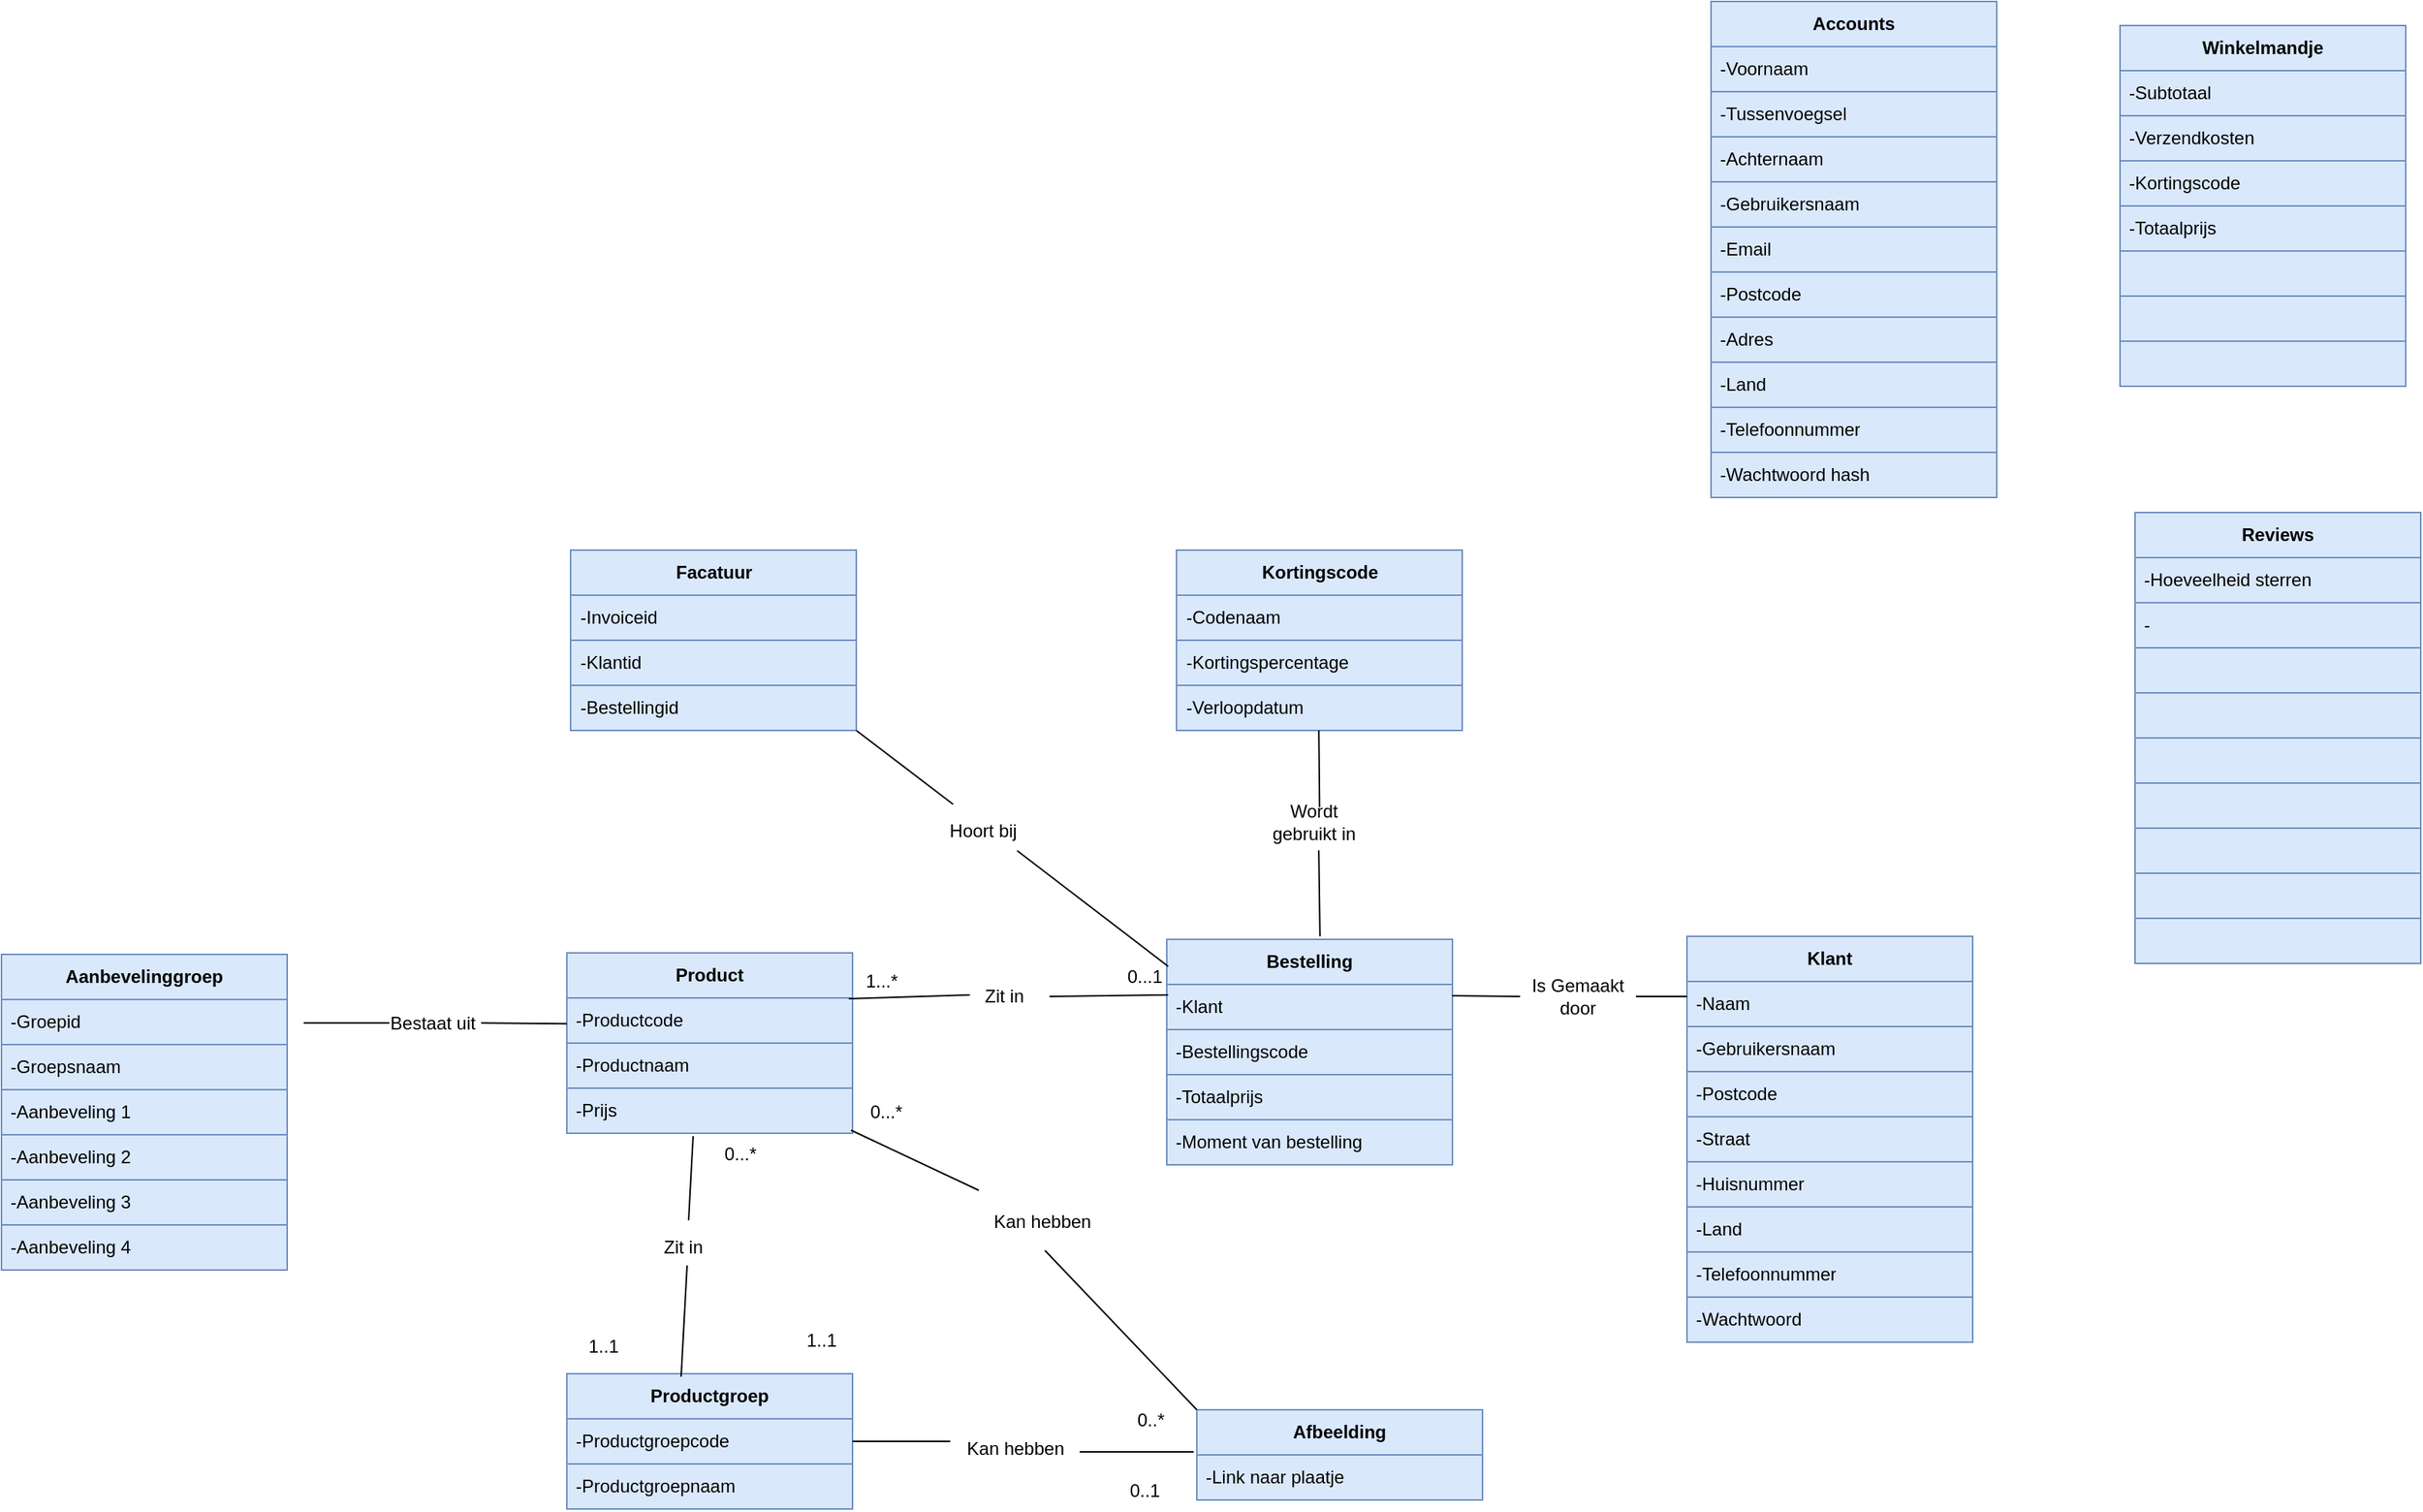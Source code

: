 <mxfile version="23.0.2" type="device">
  <diagram name="Page-1" id="hcwU8oPMDGAtIEjc8EsR">
    <mxGraphModel dx="840" dy="424" grid="0" gridSize="10" guides="1" tooltips="1" connect="1" arrows="1" fold="1" page="1" pageScale="1" pageWidth="2339" pageHeight="3300" math="0" shadow="0">
      <root>
        <mxCell id="0" />
        <mxCell id="1" parent="0" />
        <mxCell id="XtzSiCUmQisljc_bNZya-8" value="&lt;b&gt;Product&lt;/b&gt;" style="swimlane;fontStyle=0;childLayout=stackLayout;horizontal=1;startSize=30;horizontalStack=0;resizeParent=1;resizeParentMax=0;resizeLast=0;collapsible=1;marginBottom=0;whiteSpace=wrap;html=1;fillColor=#dae8fc;strokeColor=#6c8ebf;" parent="1" vertex="1">
          <mxGeometry x="964" y="644" width="190" height="120" as="geometry" />
        </mxCell>
        <mxCell id="XtzSiCUmQisljc_bNZya-9" value="-Productcode" style="text;strokeColor=#6c8ebf;fillColor=#dae8fc;align=left;verticalAlign=middle;spacingLeft=4;spacingRight=4;overflow=hidden;points=[[0,0.5],[1,0.5]];portConstraint=eastwest;rotatable=0;whiteSpace=wrap;html=1;" parent="XtzSiCUmQisljc_bNZya-8" vertex="1">
          <mxGeometry y="30" width="190" height="30" as="geometry" />
        </mxCell>
        <mxCell id="XtzSiCUmQisljc_bNZya-10" value="-Productnaam" style="text;strokeColor=#6c8ebf;fillColor=#dae8fc;align=left;verticalAlign=middle;spacingLeft=4;spacingRight=4;overflow=hidden;points=[[0,0.5],[1,0.5]];portConstraint=eastwest;rotatable=0;whiteSpace=wrap;html=1;" parent="XtzSiCUmQisljc_bNZya-8" vertex="1">
          <mxGeometry y="60" width="190" height="30" as="geometry" />
        </mxCell>
        <mxCell id="XtzSiCUmQisljc_bNZya-11" value="-Prijs" style="text;strokeColor=#6c8ebf;fillColor=#dae8fc;align=left;verticalAlign=middle;spacingLeft=4;spacingRight=4;overflow=hidden;points=[[0,0.5],[1,0.5]];portConstraint=eastwest;rotatable=0;whiteSpace=wrap;html=1;" parent="XtzSiCUmQisljc_bNZya-8" vertex="1">
          <mxGeometry y="90" width="190" height="30" as="geometry" />
        </mxCell>
        <mxCell id="XtzSiCUmQisljc_bNZya-12" value="&lt;b&gt;Productgroep&lt;/b&gt;" style="swimlane;fontStyle=0;childLayout=stackLayout;horizontal=1;startSize=30;horizontalStack=0;resizeParent=1;resizeParentMax=0;resizeLast=0;collapsible=1;marginBottom=0;whiteSpace=wrap;html=1;fillColor=#dae8fc;strokeColor=#6c8ebf;" parent="1" vertex="1">
          <mxGeometry x="964" y="924" width="190" height="90" as="geometry" />
        </mxCell>
        <mxCell id="XtzSiCUmQisljc_bNZya-13" value="-Productgroepcode" style="text;strokeColor=#6c8ebf;fillColor=#dae8fc;align=left;verticalAlign=middle;spacingLeft=4;spacingRight=4;overflow=hidden;points=[[0,0.5],[1,0.5]];portConstraint=eastwest;rotatable=0;whiteSpace=wrap;html=1;" parent="XtzSiCUmQisljc_bNZya-12" vertex="1">
          <mxGeometry y="30" width="190" height="30" as="geometry" />
        </mxCell>
        <mxCell id="XtzSiCUmQisljc_bNZya-14" value="-Productgroepnaam" style="text;strokeColor=#6c8ebf;fillColor=#dae8fc;align=left;verticalAlign=middle;spacingLeft=4;spacingRight=4;overflow=hidden;points=[[0,0.5],[1,0.5]];portConstraint=eastwest;rotatable=0;whiteSpace=wrap;html=1;" parent="XtzSiCUmQisljc_bNZya-12" vertex="1">
          <mxGeometry y="60" width="190" height="30" as="geometry" />
        </mxCell>
        <mxCell id="XtzSiCUmQisljc_bNZya-16" value="&lt;b&gt;Afbeelding&lt;br&gt;&lt;/b&gt;" style="swimlane;fontStyle=0;childLayout=stackLayout;horizontal=1;startSize=30;horizontalStack=0;resizeParent=1;resizeParentMax=0;resizeLast=0;collapsible=1;marginBottom=0;whiteSpace=wrap;html=1;fillColor=#dae8fc;strokeColor=#6c8ebf;" parent="1" vertex="1">
          <mxGeometry x="1383" y="948" width="190" height="60" as="geometry" />
        </mxCell>
        <mxCell id="XtzSiCUmQisljc_bNZya-17" value="-Link naar plaatje" style="text;strokeColor=#6c8ebf;fillColor=#dae8fc;align=left;verticalAlign=middle;spacingLeft=4;spacingRight=4;overflow=hidden;points=[[0,0.5],[1,0.5]];portConstraint=eastwest;rotatable=0;whiteSpace=wrap;html=1;" parent="XtzSiCUmQisljc_bNZya-16" vertex="1">
          <mxGeometry y="30" width="190" height="30" as="geometry" />
        </mxCell>
        <mxCell id="XtzSiCUmQisljc_bNZya-28" value="&lt;div&gt;Kan hebben&lt;/div&gt;" style="text;strokeColor=none;fillColor=none;align=left;verticalAlign=middle;spacingLeft=4;spacingRight=4;overflow=hidden;points=[[0,0.5],[1,0.5]];portConstraint=eastwest;rotatable=0;whiteSpace=wrap;html=1;" parent="1" vertex="1">
          <mxGeometry x="1242" y="808" width="80" height="30" as="geometry" />
        </mxCell>
        <mxCell id="XtzSiCUmQisljc_bNZya-31" value="" style="endArrow=none;html=1;rounded=0;entryX=-0.05;entryY=-0.2;entryDx=0;entryDy=0;entryPerimeter=0;exitX=0.995;exitY=0.933;exitDx=0;exitDy=0;exitPerimeter=0;" parent="1" source="XtzSiCUmQisljc_bNZya-11" target="XtzSiCUmQisljc_bNZya-28" edge="1">
          <mxGeometry width="50" height="50" relative="1" as="geometry">
            <mxPoint x="1231" y="870" as="sourcePoint" />
            <mxPoint x="1281" y="820" as="targetPoint" />
          </mxGeometry>
        </mxCell>
        <mxCell id="XtzSiCUmQisljc_bNZya-32" value="" style="endArrow=none;html=1;rounded=0;entryX=0;entryY=0;entryDx=0;entryDy=0;exitX=0.5;exitY=1.133;exitDx=0;exitDy=0;exitPerimeter=0;" parent="1" source="XtzSiCUmQisljc_bNZya-28" target="XtzSiCUmQisljc_bNZya-16" edge="1">
          <mxGeometry width="50" height="50" relative="1" as="geometry">
            <mxPoint x="1231" y="870" as="sourcePoint" />
            <mxPoint x="1281" y="820" as="targetPoint" />
          </mxGeometry>
        </mxCell>
        <mxCell id="XtzSiCUmQisljc_bNZya-33" value="&lt;div&gt;Zit in&lt;/div&gt;" style="text;html=1;align=center;verticalAlign=middle;resizable=0;points=[];autosize=1;strokeColor=none;fillColor=none;" parent="1" vertex="1">
          <mxGeometry x="1019.5" y="827" width="42" height="26" as="geometry" />
        </mxCell>
        <mxCell id="XtzSiCUmQisljc_bNZya-34" value="" style="endArrow=none;html=1;rounded=0;entryX=0.442;entryY=1.067;entryDx=0;entryDy=0;entryPerimeter=0;exitX=0.607;exitY=-0.192;exitDx=0;exitDy=0;exitPerimeter=0;" parent="1" source="XtzSiCUmQisljc_bNZya-33" target="XtzSiCUmQisljc_bNZya-11" edge="1">
          <mxGeometry width="50" height="50" relative="1" as="geometry">
            <mxPoint x="1231" y="870" as="sourcePoint" />
            <mxPoint x="1281" y="820" as="targetPoint" />
          </mxGeometry>
        </mxCell>
        <mxCell id="XtzSiCUmQisljc_bNZya-35" value="" style="endArrow=none;html=1;rounded=0;entryX=0.4;entryY=0.022;entryDx=0;entryDy=0;entryPerimeter=0;exitX=0.583;exitY=0.962;exitDx=0;exitDy=0;exitPerimeter=0;" parent="1" source="XtzSiCUmQisljc_bNZya-33" target="XtzSiCUmQisljc_bNZya-12" edge="1">
          <mxGeometry width="50" height="50" relative="1" as="geometry">
            <mxPoint x="1231" y="870" as="sourcePoint" />
            <mxPoint x="1281" y="820" as="targetPoint" />
          </mxGeometry>
        </mxCell>
        <mxCell id="XtzSiCUmQisljc_bNZya-36" value="&lt;div&gt;Kan hebben&lt;/div&gt;" style="text;html=1;align=center;verticalAlign=middle;resizable=0;points=[];autosize=1;strokeColor=none;fillColor=none;" parent="1" vertex="1">
          <mxGeometry x="1222" y="961" width="80" height="26" as="geometry" />
        </mxCell>
        <mxCell id="XtzSiCUmQisljc_bNZya-37" value="" style="endArrow=none;html=1;rounded=0;entryX=1;entryY=0.5;entryDx=0;entryDy=0;exitX=-0.037;exitY=0.308;exitDx=0;exitDy=0;exitPerimeter=0;" parent="1" source="XtzSiCUmQisljc_bNZya-36" target="XtzSiCUmQisljc_bNZya-13" edge="1">
          <mxGeometry width="50" height="50" relative="1" as="geometry">
            <mxPoint x="1231" y="870" as="sourcePoint" />
            <mxPoint x="1281" y="820" as="targetPoint" />
          </mxGeometry>
        </mxCell>
        <mxCell id="XtzSiCUmQisljc_bNZya-38" value="" style="endArrow=none;html=1;rounded=0;entryX=1.038;entryY=0.577;entryDx=0;entryDy=0;entryPerimeter=0;exitX=-0.011;exitY=-0.067;exitDx=0;exitDy=0;exitPerimeter=0;" parent="1" source="XtzSiCUmQisljc_bNZya-17" target="XtzSiCUmQisljc_bNZya-36" edge="1">
          <mxGeometry width="50" height="50" relative="1" as="geometry">
            <mxPoint x="1231" y="870" as="sourcePoint" />
            <mxPoint x="1281" y="820" as="targetPoint" />
          </mxGeometry>
        </mxCell>
        <mxCell id="XtzSiCUmQisljc_bNZya-39" value="0...*" style="text;html=1;align=center;verticalAlign=middle;resizable=0;points=[];autosize=1;strokeColor=none;fillColor=none;" parent="1" vertex="1">
          <mxGeometry x="1156.5" y="737" width="39" height="26" as="geometry" />
        </mxCell>
        <mxCell id="XtzSiCUmQisljc_bNZya-40" value="&lt;div&gt;0...*&lt;/div&gt;" style="text;html=1;align=center;verticalAlign=middle;resizable=0;points=[];autosize=1;" parent="1" vertex="1">
          <mxGeometry x="1059.5" y="765" width="39" height="26" as="geometry" />
        </mxCell>
        <mxCell id="XtzSiCUmQisljc_bNZya-41" value="1..1" style="text;html=1;align=center;verticalAlign=middle;resizable=0;points=[];autosize=1;strokeColor=none;fillColor=none;" parent="1" vertex="1">
          <mxGeometry x="969.5" y="893" width="37" height="26" as="geometry" />
        </mxCell>
        <mxCell id="XtzSiCUmQisljc_bNZya-42" value="1..1" style="text;html=1;align=center;verticalAlign=middle;resizable=0;points=[];autosize=1;strokeColor=none;fillColor=none;" parent="1" vertex="1">
          <mxGeometry x="1114.5" y="889" width="37" height="26" as="geometry" />
        </mxCell>
        <mxCell id="XtzSiCUmQisljc_bNZya-43" value="0..*" style="text;html=1;align=center;verticalAlign=middle;resizable=0;points=[];autosize=1;strokeColor=none;fillColor=none;" parent="1" vertex="1">
          <mxGeometry x="1333.5" y="942" width="36" height="26" as="geometry" />
        </mxCell>
        <mxCell id="XtzSiCUmQisljc_bNZya-44" value="0..1" style="text;html=1;align=center;verticalAlign=middle;resizable=0;points=[];autosize=1;strokeColor=none;fillColor=none;" parent="1" vertex="1">
          <mxGeometry x="1329.5" y="989" width="37" height="26" as="geometry" />
        </mxCell>
        <mxCell id="aN7j8xaSBTlLXaEPuvaS-1" value="&lt;b&gt;Bestelling&lt;/b&gt;" style="swimlane;fontStyle=0;childLayout=stackLayout;horizontal=1;startSize=30;horizontalStack=0;resizeParent=1;resizeParentMax=0;resizeLast=0;collapsible=1;marginBottom=0;whiteSpace=wrap;html=1;fillColor=#dae8fc;strokeColor=#6c8ebf;" parent="1" vertex="1">
          <mxGeometry x="1363" y="635" width="190" height="120" as="geometry" />
        </mxCell>
        <mxCell id="aN7j8xaSBTlLXaEPuvaS-2" value="-Klant" style="text;strokeColor=#6c8ebf;fillColor=#dae8fc;align=left;verticalAlign=middle;spacingLeft=4;spacingRight=4;overflow=hidden;points=[[0,0.5],[1,0.5]];portConstraint=eastwest;rotatable=0;whiteSpace=wrap;html=1;" parent="aN7j8xaSBTlLXaEPuvaS-1" vertex="1">
          <mxGeometry y="30" width="190" height="30" as="geometry" />
        </mxCell>
        <mxCell id="aN7j8xaSBTlLXaEPuvaS-3" value="-Bestellingscode" style="text;strokeColor=#6c8ebf;fillColor=#dae8fc;align=left;verticalAlign=middle;spacingLeft=4;spacingRight=4;overflow=hidden;points=[[0,0.5],[1,0.5]];portConstraint=eastwest;rotatable=0;whiteSpace=wrap;html=1;" parent="aN7j8xaSBTlLXaEPuvaS-1" vertex="1">
          <mxGeometry y="60" width="190" height="30" as="geometry" />
        </mxCell>
        <mxCell id="aN7j8xaSBTlLXaEPuvaS-4" value="-Totaalprijs" style="text;strokeColor=#6c8ebf;fillColor=#dae8fc;align=left;verticalAlign=middle;spacingLeft=4;spacingRight=4;overflow=hidden;points=[[0,0.5],[1,0.5]];portConstraint=eastwest;rotatable=0;whiteSpace=wrap;html=1;" parent="aN7j8xaSBTlLXaEPuvaS-1" vertex="1">
          <mxGeometry y="90" width="190" height="30" as="geometry" />
        </mxCell>
        <mxCell id="aN7j8xaSBTlLXaEPuvaS-5" value="-Moment van bestelling" style="text;strokeColor=#6c8ebf;fillColor=#dae8fc;align=left;verticalAlign=middle;spacingLeft=4;spacingRight=4;overflow=hidden;points=[[0,0.5],[1,0.5]];portConstraint=eastwest;rotatable=0;whiteSpace=wrap;html=1;" parent="1" vertex="1">
          <mxGeometry x="1363" y="755" width="190" height="30" as="geometry" />
        </mxCell>
        <mxCell id="aN7j8xaSBTlLXaEPuvaS-7" value="" style="endArrow=none;html=1;rounded=0;exitX=0.987;exitY=0.017;exitDx=0;exitDy=0;exitPerimeter=0;" parent="1" source="XtzSiCUmQisljc_bNZya-9" edge="1">
          <mxGeometry width="50" height="50" relative="1" as="geometry">
            <mxPoint x="1182" y="709" as="sourcePoint" />
            <mxPoint x="1232" y="672" as="targetPoint" />
          </mxGeometry>
        </mxCell>
        <mxCell id="aN7j8xaSBTlLXaEPuvaS-8" value="Zit in" style="text;html=1;strokeColor=none;fillColor=none;align=center;verticalAlign=middle;whiteSpace=wrap;rounded=0;" parent="1" vertex="1">
          <mxGeometry x="1225" y="658" width="60" height="30" as="geometry" />
        </mxCell>
        <mxCell id="aN7j8xaSBTlLXaEPuvaS-10" value="" style="endArrow=none;html=1;rounded=0;exitX=1;exitY=0.5;exitDx=0;exitDy=0;entryX=0.005;entryY=0.233;entryDx=0;entryDy=0;entryPerimeter=0;" parent="1" source="aN7j8xaSBTlLXaEPuvaS-8" target="aN7j8xaSBTlLXaEPuvaS-2" edge="1">
          <mxGeometry width="50" height="50" relative="1" as="geometry">
            <mxPoint x="1282" y="660" as="sourcePoint" />
            <mxPoint x="1332" y="610" as="targetPoint" />
          </mxGeometry>
        </mxCell>
        <mxCell id="aN7j8xaSBTlLXaEPuvaS-12" value="1...*" style="text;html=1;align=center;verticalAlign=middle;resizable=0;points=[];autosize=1;strokeColor=none;fillColor=none;" parent="1" vertex="1">
          <mxGeometry x="1153.5" y="650" width="39" height="26" as="geometry" />
        </mxCell>
        <mxCell id="aN7j8xaSBTlLXaEPuvaS-13" value="0...1" style="text;html=1;align=center;verticalAlign=middle;resizable=0;points=[];autosize=1;strokeColor=none;fillColor=none;" parent="1" vertex="1">
          <mxGeometry x="1327.5" y="647" width="40" height="26" as="geometry" />
        </mxCell>
        <mxCell id="fVzrqugEwrlbRKcadym2-2" value="&lt;b&gt;Klant&lt;/b&gt;" style="swimlane;fontStyle=0;childLayout=stackLayout;horizontal=1;startSize=30;horizontalStack=0;resizeParent=1;resizeParentMax=0;resizeLast=0;collapsible=1;marginBottom=0;whiteSpace=wrap;html=1;fillColor=#dae8fc;strokeColor=#6c8ebf;" vertex="1" parent="1">
          <mxGeometry x="1709" y="633" width="190" height="120" as="geometry" />
        </mxCell>
        <mxCell id="fVzrqugEwrlbRKcadym2-3" value="-Naam" style="text;strokeColor=#6c8ebf;fillColor=#dae8fc;align=left;verticalAlign=middle;spacingLeft=4;spacingRight=4;overflow=hidden;points=[[0,0.5],[1,0.5]];portConstraint=eastwest;rotatable=0;whiteSpace=wrap;html=1;" vertex="1" parent="fVzrqugEwrlbRKcadym2-2">
          <mxGeometry y="30" width="190" height="30" as="geometry" />
        </mxCell>
        <mxCell id="fVzrqugEwrlbRKcadym2-4" value="-Gebruikersnaam" style="text;strokeColor=#6c8ebf;fillColor=#dae8fc;align=left;verticalAlign=middle;spacingLeft=4;spacingRight=4;overflow=hidden;points=[[0,0.5],[1,0.5]];portConstraint=eastwest;rotatable=0;whiteSpace=wrap;html=1;" vertex="1" parent="fVzrqugEwrlbRKcadym2-2">
          <mxGeometry y="60" width="190" height="30" as="geometry" />
        </mxCell>
        <mxCell id="fVzrqugEwrlbRKcadym2-5" value="-Postcode" style="text;strokeColor=#6c8ebf;fillColor=#dae8fc;align=left;verticalAlign=middle;spacingLeft=4;spacingRight=4;overflow=hidden;points=[[0,0.5],[1,0.5]];portConstraint=eastwest;rotatable=0;whiteSpace=wrap;html=1;" vertex="1" parent="fVzrqugEwrlbRKcadym2-2">
          <mxGeometry y="90" width="190" height="30" as="geometry" />
        </mxCell>
        <mxCell id="fVzrqugEwrlbRKcadym2-6" value="-Straat" style="text;strokeColor=#6c8ebf;fillColor=#dae8fc;align=left;verticalAlign=middle;spacingLeft=4;spacingRight=4;overflow=hidden;points=[[0,0.5],[1,0.5]];portConstraint=eastwest;rotatable=0;whiteSpace=wrap;html=1;" vertex="1" parent="1">
          <mxGeometry x="1709" y="753" width="190" height="30" as="geometry" />
        </mxCell>
        <mxCell id="fVzrqugEwrlbRKcadym2-7" value="-Huisnummer" style="text;strokeColor=#6c8ebf;fillColor=#dae8fc;align=left;verticalAlign=middle;spacingLeft=4;spacingRight=4;overflow=hidden;points=[[0,0.5],[1,0.5]];portConstraint=eastwest;rotatable=0;whiteSpace=wrap;html=1;" vertex="1" parent="1">
          <mxGeometry x="1709" y="783" width="190" height="30" as="geometry" />
        </mxCell>
        <mxCell id="fVzrqugEwrlbRKcadym2-8" value="-Land" style="text;strokeColor=#6c8ebf;fillColor=#dae8fc;align=left;verticalAlign=middle;spacingLeft=4;spacingRight=4;overflow=hidden;points=[[0,0.5],[1,0.5]];portConstraint=eastwest;rotatable=0;whiteSpace=wrap;html=1;" vertex="1" parent="1">
          <mxGeometry x="1709" y="813" width="190" height="30" as="geometry" />
        </mxCell>
        <mxCell id="fVzrqugEwrlbRKcadym2-9" value="-Telefoonnummer" style="text;strokeColor=#6c8ebf;fillColor=#dae8fc;align=left;verticalAlign=middle;spacingLeft=4;spacingRight=4;overflow=hidden;points=[[0,0.5],[1,0.5]];portConstraint=eastwest;rotatable=0;whiteSpace=wrap;html=1;" vertex="1" parent="1">
          <mxGeometry x="1709" y="843" width="190" height="30" as="geometry" />
        </mxCell>
        <mxCell id="fVzrqugEwrlbRKcadym2-10" value="-Wachtwoord" style="text;strokeColor=#6c8ebf;fillColor=#dae8fc;align=left;verticalAlign=middle;spacingLeft=4;spacingRight=4;overflow=hidden;points=[[0,0.5],[1,0.5]];portConstraint=eastwest;rotatable=0;whiteSpace=wrap;html=1;" vertex="1" parent="1">
          <mxGeometry x="1709" y="873" width="190" height="30" as="geometry" />
        </mxCell>
        <mxCell id="fVzrqugEwrlbRKcadym2-11" value="Is Gemaakt door" style="text;html=1;strokeColor=none;fillColor=none;align=center;verticalAlign=middle;whiteSpace=wrap;rounded=0;" vertex="1" parent="1">
          <mxGeometry x="1598" y="658" width="77" height="30" as="geometry" />
        </mxCell>
        <mxCell id="fVzrqugEwrlbRKcadym2-12" value="" style="endArrow=none;html=1;rounded=0;entryX=1;entryY=0.5;entryDx=0;entryDy=0;exitX=0;exitY=0.333;exitDx=0;exitDy=0;exitPerimeter=0;" edge="1" parent="1" source="fVzrqugEwrlbRKcadym2-3" target="fVzrqugEwrlbRKcadym2-11">
          <mxGeometry width="50" height="50" relative="1" as="geometry">
            <mxPoint x="1704" y="673" as="sourcePoint" />
            <mxPoint x="1657" y="745" as="targetPoint" />
          </mxGeometry>
        </mxCell>
        <mxCell id="fVzrqugEwrlbRKcadym2-13" value="" style="endArrow=none;html=1;rounded=0;entryX=0;entryY=0.5;entryDx=0;entryDy=0;exitX=0.999;exitY=0.248;exitDx=0;exitDy=0;exitPerimeter=0;" edge="1" parent="1" source="aN7j8xaSBTlLXaEPuvaS-2" target="fVzrqugEwrlbRKcadym2-11">
          <mxGeometry width="50" height="50" relative="1" as="geometry">
            <mxPoint x="1607" y="795" as="sourcePoint" />
            <mxPoint x="1657" y="745" as="targetPoint" />
          </mxGeometry>
        </mxCell>
        <mxCell id="fVzrqugEwrlbRKcadym2-14" value="&lt;b&gt;Kortingscode&lt;/b&gt;" style="swimlane;fontStyle=0;childLayout=stackLayout;horizontal=1;startSize=30;horizontalStack=0;resizeParent=1;resizeParentMax=0;resizeLast=0;collapsible=1;marginBottom=0;whiteSpace=wrap;html=1;fillColor=#dae8fc;strokeColor=#6c8ebf;" vertex="1" parent="1">
          <mxGeometry x="1369.5" y="376" width="190" height="120" as="geometry" />
        </mxCell>
        <mxCell id="fVzrqugEwrlbRKcadym2-15" value="-Codenaam" style="text;strokeColor=#6c8ebf;fillColor=#dae8fc;align=left;verticalAlign=middle;spacingLeft=4;spacingRight=4;overflow=hidden;points=[[0,0.5],[1,0.5]];portConstraint=eastwest;rotatable=0;whiteSpace=wrap;html=1;" vertex="1" parent="fVzrqugEwrlbRKcadym2-14">
          <mxGeometry y="30" width="190" height="30" as="geometry" />
        </mxCell>
        <mxCell id="fVzrqugEwrlbRKcadym2-16" value="-Kortingspercentage" style="text;strokeColor=#6c8ebf;fillColor=#dae8fc;align=left;verticalAlign=middle;spacingLeft=4;spacingRight=4;overflow=hidden;points=[[0,0.5],[1,0.5]];portConstraint=eastwest;rotatable=0;whiteSpace=wrap;html=1;" vertex="1" parent="fVzrqugEwrlbRKcadym2-14">
          <mxGeometry y="60" width="190" height="30" as="geometry" />
        </mxCell>
        <mxCell id="fVzrqugEwrlbRKcadym2-17" value="-Verloopdatum" style="text;strokeColor=#6c8ebf;fillColor=#dae8fc;align=left;verticalAlign=middle;spacingLeft=4;spacingRight=4;overflow=hidden;points=[[0,0.5],[1,0.5]];portConstraint=eastwest;rotatable=0;whiteSpace=wrap;html=1;" vertex="1" parent="fVzrqugEwrlbRKcadym2-14">
          <mxGeometry y="90" width="190" height="30" as="geometry" />
        </mxCell>
        <mxCell id="fVzrqugEwrlbRKcadym2-19" value="Wordt gebruikt in" style="text;html=1;strokeColor=none;fillColor=none;align=center;verticalAlign=middle;whiteSpace=wrap;rounded=0;" vertex="1" parent="1">
          <mxGeometry x="1431" y="542" width="60" height="30" as="geometry" />
        </mxCell>
        <mxCell id="fVzrqugEwrlbRKcadym2-20" value="" style="endArrow=none;html=1;rounded=0;entryX=0.5;entryY=1;entryDx=0;entryDy=0;" edge="1" parent="1">
          <mxGeometry width="50" height="50" relative="1" as="geometry">
            <mxPoint x="1464.64" y="547" as="sourcePoint" />
            <mxPoint x="1464.14" y="496" as="targetPoint" />
          </mxGeometry>
        </mxCell>
        <mxCell id="fVzrqugEwrlbRKcadym2-23" value="" style="endArrow=none;html=1;rounded=0;exitX=0.556;exitY=-0.015;exitDx=0;exitDy=0;entryX=0.614;entryY=1.133;entryDx=0;entryDy=0;entryPerimeter=0;exitPerimeter=0;" edge="1" parent="1">
          <mxGeometry width="50" height="50" relative="1" as="geometry">
            <mxPoint x="1464.9" y="633" as="sourcePoint" />
            <mxPoint x="1464.1" y="575.79" as="targetPoint" />
          </mxGeometry>
        </mxCell>
        <mxCell id="fVzrqugEwrlbRKcadym2-24" value="&lt;b&gt;Aanbevelinggroep&lt;/b&gt;" style="swimlane;fontStyle=0;childLayout=stackLayout;horizontal=1;startSize=30;horizontalStack=0;resizeParent=1;resizeParentMax=0;resizeLast=0;collapsible=1;marginBottom=0;whiteSpace=wrap;html=1;fillColor=#dae8fc;strokeColor=#6c8ebf;" vertex="1" parent="1">
          <mxGeometry x="588" y="645" width="190" height="120" as="geometry" />
        </mxCell>
        <mxCell id="fVzrqugEwrlbRKcadym2-25" value="-Groepid" style="text;strokeColor=#6c8ebf;fillColor=#dae8fc;align=left;verticalAlign=middle;spacingLeft=4;spacingRight=4;overflow=hidden;points=[[0,0.5],[1,0.5]];portConstraint=eastwest;rotatable=0;whiteSpace=wrap;html=1;" vertex="1" parent="fVzrqugEwrlbRKcadym2-24">
          <mxGeometry y="30" width="190" height="30" as="geometry" />
        </mxCell>
        <mxCell id="fVzrqugEwrlbRKcadym2-26" value="-Groepsnaam&lt;span style=&quot;white-space: pre;&quot;&gt;&#x9;&lt;/span&gt;" style="text;strokeColor=#6c8ebf;fillColor=#dae8fc;align=left;verticalAlign=middle;spacingLeft=4;spacingRight=4;overflow=hidden;points=[[0,0.5],[1,0.5]];portConstraint=eastwest;rotatable=0;whiteSpace=wrap;html=1;" vertex="1" parent="fVzrqugEwrlbRKcadym2-24">
          <mxGeometry y="60" width="190" height="30" as="geometry" />
        </mxCell>
        <mxCell id="fVzrqugEwrlbRKcadym2-27" value="-Aanbeveling 1" style="text;strokeColor=#6c8ebf;fillColor=#dae8fc;align=left;verticalAlign=middle;spacingLeft=4;spacingRight=4;overflow=hidden;points=[[0,0.5],[1,0.5]];portConstraint=eastwest;rotatable=0;whiteSpace=wrap;html=1;" vertex="1" parent="fVzrqugEwrlbRKcadym2-24">
          <mxGeometry y="90" width="190" height="30" as="geometry" />
        </mxCell>
        <mxCell id="fVzrqugEwrlbRKcadym2-28" value="-Aanbeveling 2" style="text;strokeColor=#6c8ebf;fillColor=#dae8fc;align=left;verticalAlign=middle;spacingLeft=4;spacingRight=4;overflow=hidden;points=[[0,0.5],[1,0.5]];portConstraint=eastwest;rotatable=0;whiteSpace=wrap;html=1;" vertex="1" parent="1">
          <mxGeometry x="588" y="765" width="190" height="30" as="geometry" />
        </mxCell>
        <mxCell id="fVzrqugEwrlbRKcadym2-29" value="-Aanbeveling 3" style="text;strokeColor=#6c8ebf;fillColor=#dae8fc;align=left;verticalAlign=middle;spacingLeft=4;spacingRight=4;overflow=hidden;points=[[0,0.5],[1,0.5]];portConstraint=eastwest;rotatable=0;whiteSpace=wrap;html=1;" vertex="1" parent="1">
          <mxGeometry x="588" y="795" width="190" height="30" as="geometry" />
        </mxCell>
        <mxCell id="fVzrqugEwrlbRKcadym2-30" value="-Aanbeveling 4" style="text;strokeColor=#6c8ebf;fillColor=#dae8fc;align=left;verticalAlign=middle;spacingLeft=4;spacingRight=4;overflow=hidden;points=[[0,0.5],[1,0.5]];portConstraint=eastwest;rotatable=0;whiteSpace=wrap;html=1;" vertex="1" parent="1">
          <mxGeometry x="588" y="825" width="190" height="30" as="geometry" />
        </mxCell>
        <mxCell id="fVzrqugEwrlbRKcadym2-33" value="" style="endArrow=none;html=1;rounded=0;entryX=1;entryY=0.25;entryDx=0;entryDy=0;" edge="1" parent="1">
          <mxGeometry width="50" height="50" relative="1" as="geometry">
            <mxPoint x="964" y="691.07" as="sourcePoint" />
            <mxPoint x="907.0" y="690.57" as="targetPoint" />
          </mxGeometry>
        </mxCell>
        <mxCell id="fVzrqugEwrlbRKcadym2-34" value="Bestaat uit" style="text;html=1;strokeColor=none;fillColor=none;align=center;verticalAlign=middle;whiteSpace=wrap;rounded=0;" vertex="1" parent="1">
          <mxGeometry x="843" y="676" width="64" height="30" as="geometry" />
        </mxCell>
        <mxCell id="fVzrqugEwrlbRKcadym2-35" value="" style="endArrow=none;html=1;rounded=0;entryX=1;entryY=0.25;entryDx=0;entryDy=0;" edge="1" parent="1">
          <mxGeometry width="50" height="50" relative="1" as="geometry">
            <mxPoint x="846" y="690.57" as="sourcePoint" />
            <mxPoint x="789" y="690.57" as="targetPoint" />
          </mxGeometry>
        </mxCell>
        <mxCell id="fVzrqugEwrlbRKcadym2-36" value="&lt;b&gt;Facatuur&lt;/b&gt;" style="swimlane;fontStyle=0;childLayout=stackLayout;horizontal=1;startSize=30;horizontalStack=0;resizeParent=1;resizeParentMax=0;resizeLast=0;collapsible=1;marginBottom=0;whiteSpace=wrap;html=1;fillColor=#dae8fc;strokeColor=#6c8ebf;" vertex="1" parent="1">
          <mxGeometry x="966.5" y="376" width="190" height="120" as="geometry" />
        </mxCell>
        <mxCell id="fVzrqugEwrlbRKcadym2-37" value="-Invoiceid" style="text;strokeColor=#6c8ebf;fillColor=#dae8fc;align=left;verticalAlign=middle;spacingLeft=4;spacingRight=4;overflow=hidden;points=[[0,0.5],[1,0.5]];portConstraint=eastwest;rotatable=0;whiteSpace=wrap;html=1;" vertex="1" parent="fVzrqugEwrlbRKcadym2-36">
          <mxGeometry y="30" width="190" height="30" as="geometry" />
        </mxCell>
        <mxCell id="fVzrqugEwrlbRKcadym2-38" value="-Klantid" style="text;strokeColor=#6c8ebf;fillColor=#dae8fc;align=left;verticalAlign=middle;spacingLeft=4;spacingRight=4;overflow=hidden;points=[[0,0.5],[1,0.5]];portConstraint=eastwest;rotatable=0;whiteSpace=wrap;html=1;" vertex="1" parent="fVzrqugEwrlbRKcadym2-36">
          <mxGeometry y="60" width="190" height="30" as="geometry" />
        </mxCell>
        <mxCell id="fVzrqugEwrlbRKcadym2-39" value="-Bestellingid" style="text;strokeColor=#6c8ebf;fillColor=#dae8fc;align=left;verticalAlign=middle;spacingLeft=4;spacingRight=4;overflow=hidden;points=[[0,0.5],[1,0.5]];portConstraint=eastwest;rotatable=0;whiteSpace=wrap;html=1;" vertex="1" parent="fVzrqugEwrlbRKcadym2-36">
          <mxGeometry y="90" width="190" height="30" as="geometry" />
        </mxCell>
        <mxCell id="fVzrqugEwrlbRKcadym2-40" value="" style="endArrow=none;html=1;rounded=0;entryX=1;entryY=1;entryDx=0;entryDy=0;exitX=0.165;exitY=-0.097;exitDx=0;exitDy=0;exitPerimeter=0;" edge="1" parent="1" source="fVzrqugEwrlbRKcadym2-41" target="fVzrqugEwrlbRKcadym2-36">
          <mxGeometry width="50" height="50" relative="1" as="geometry">
            <mxPoint x="1131" y="574" as="sourcePoint" />
            <mxPoint x="1181" y="524" as="targetPoint" />
          </mxGeometry>
        </mxCell>
        <mxCell id="fVzrqugEwrlbRKcadym2-41" value="Hoort bij" style="text;html=1;strokeColor=none;fillColor=none;align=center;verticalAlign=middle;whiteSpace=wrap;rounded=0;" vertex="1" parent="1">
          <mxGeometry x="1211" y="548" width="60" height="30" as="geometry" />
        </mxCell>
        <mxCell id="fVzrqugEwrlbRKcadym2-42" value="" style="endArrow=none;html=1;rounded=0;entryX=1;entryY=1;entryDx=0;entryDy=0;exitX=0.912;exitY=0.231;exitDx=0;exitDy=0;exitPerimeter=0;" edge="1" parent="1" source="aN7j8xaSBTlLXaEPuvaS-13">
          <mxGeometry width="50" height="50" relative="1" as="geometry">
            <mxPoint x="1327.5" y="625" as="sourcePoint" />
            <mxPoint x="1263.5" y="576" as="targetPoint" />
          </mxGeometry>
        </mxCell>
        <mxCell id="fVzrqugEwrlbRKcadym2-44" value="&lt;b&gt;Winkelmandje&lt;/b&gt;" style="swimlane;fontStyle=0;childLayout=stackLayout;horizontal=1;startSize=30;horizontalStack=0;resizeParent=1;resizeParentMax=0;resizeLast=0;collapsible=1;marginBottom=0;whiteSpace=wrap;html=1;fillColor=#dae8fc;strokeColor=#6c8ebf;" vertex="1" parent="1">
          <mxGeometry x="1997" y="27" width="190" height="90" as="geometry" />
        </mxCell>
        <mxCell id="fVzrqugEwrlbRKcadym2-46" value="-Subtotaal " style="text;strokeColor=#6c8ebf;fillColor=#dae8fc;align=left;verticalAlign=middle;spacingLeft=4;spacingRight=4;overflow=hidden;points=[[0,0.5],[1,0.5]];portConstraint=eastwest;rotatable=0;whiteSpace=wrap;html=1;" vertex="1" parent="fVzrqugEwrlbRKcadym2-44">
          <mxGeometry y="30" width="190" height="30" as="geometry" />
        </mxCell>
        <mxCell id="fVzrqugEwrlbRKcadym2-47" value="-Verzendkosten" style="text;strokeColor=#6c8ebf;fillColor=#dae8fc;align=left;verticalAlign=middle;spacingLeft=4;spacingRight=4;overflow=hidden;points=[[0,0.5],[1,0.5]];portConstraint=eastwest;rotatable=0;whiteSpace=wrap;html=1;" vertex="1" parent="fVzrqugEwrlbRKcadym2-44">
          <mxGeometry y="60" width="190" height="30" as="geometry" />
        </mxCell>
        <mxCell id="fVzrqugEwrlbRKcadym2-48" value="-Totaalprijs" style="text;strokeColor=#6c8ebf;fillColor=#dae8fc;align=left;verticalAlign=middle;spacingLeft=4;spacingRight=4;overflow=hidden;points=[[0,0.5],[1,0.5]];portConstraint=eastwest;rotatable=0;whiteSpace=wrap;html=1;" vertex="1" parent="1">
          <mxGeometry x="1997" y="147" width="190" height="30" as="geometry" />
        </mxCell>
        <mxCell id="fVzrqugEwrlbRKcadym2-49" value="-Kortingscode" style="text;strokeColor=#6c8ebf;fillColor=#dae8fc;align=left;verticalAlign=middle;spacingLeft=4;spacingRight=4;overflow=hidden;points=[[0,0.5],[1,0.5]];portConstraint=eastwest;rotatable=0;whiteSpace=wrap;html=1;" vertex="1" parent="1">
          <mxGeometry x="1997" y="117" width="190" height="30" as="geometry" />
        </mxCell>
        <mxCell id="fVzrqugEwrlbRKcadym2-50" value="" style="text;strokeColor=#6c8ebf;fillColor=#dae8fc;align=left;verticalAlign=middle;spacingLeft=4;spacingRight=4;overflow=hidden;points=[[0,0.5],[1,0.5]];portConstraint=eastwest;rotatable=0;whiteSpace=wrap;html=1;" vertex="1" parent="1">
          <mxGeometry x="1997" y="177" width="190" height="30" as="geometry" />
        </mxCell>
        <mxCell id="fVzrqugEwrlbRKcadym2-51" value="" style="text;strokeColor=#6c8ebf;fillColor=#dae8fc;align=left;verticalAlign=middle;spacingLeft=4;spacingRight=4;overflow=hidden;points=[[0,0.5],[1,0.5]];portConstraint=eastwest;rotatable=0;whiteSpace=wrap;html=1;" vertex="1" parent="1">
          <mxGeometry x="1997" y="207" width="190" height="30" as="geometry" />
        </mxCell>
        <mxCell id="fVzrqugEwrlbRKcadym2-52" value="" style="text;strokeColor=#6c8ebf;fillColor=#dae8fc;align=left;verticalAlign=middle;spacingLeft=4;spacingRight=4;overflow=hidden;points=[[0,0.5],[1,0.5]];portConstraint=eastwest;rotatable=0;whiteSpace=wrap;html=1;" vertex="1" parent="1">
          <mxGeometry x="1997" y="237" width="190" height="30" as="geometry" />
        </mxCell>
        <mxCell id="fVzrqugEwrlbRKcadym2-57" value="&lt;b&gt;Accounts&lt;/b&gt;" style="swimlane;fontStyle=0;childLayout=stackLayout;horizontal=1;startSize=30;horizontalStack=0;resizeParent=1;resizeParentMax=0;resizeLast=0;collapsible=1;marginBottom=0;whiteSpace=wrap;html=1;fillColor=#dae8fc;strokeColor=#6c8ebf;" vertex="1" parent="1">
          <mxGeometry x="1725" y="11" width="190" height="120" as="geometry" />
        </mxCell>
        <mxCell id="fVzrqugEwrlbRKcadym2-58" value="-Voornaam" style="text;strokeColor=#6c8ebf;fillColor=#dae8fc;align=left;verticalAlign=middle;spacingLeft=4;spacingRight=4;overflow=hidden;points=[[0,0.5],[1,0.5]];portConstraint=eastwest;rotatable=0;whiteSpace=wrap;html=1;" vertex="1" parent="fVzrqugEwrlbRKcadym2-57">
          <mxGeometry y="30" width="190" height="30" as="geometry" />
        </mxCell>
        <mxCell id="fVzrqugEwrlbRKcadym2-59" value="-Tussenvoegsel" style="text;strokeColor=#6c8ebf;fillColor=#dae8fc;align=left;verticalAlign=middle;spacingLeft=4;spacingRight=4;overflow=hidden;points=[[0,0.5],[1,0.5]];portConstraint=eastwest;rotatable=0;whiteSpace=wrap;html=1;" vertex="1" parent="fVzrqugEwrlbRKcadym2-57">
          <mxGeometry y="60" width="190" height="30" as="geometry" />
        </mxCell>
        <mxCell id="fVzrqugEwrlbRKcadym2-60" value="-Achternaam" style="text;strokeColor=#6c8ebf;fillColor=#dae8fc;align=left;verticalAlign=middle;spacingLeft=4;spacingRight=4;overflow=hidden;points=[[0,0.5],[1,0.5]];portConstraint=eastwest;rotatable=0;whiteSpace=wrap;html=1;" vertex="1" parent="fVzrqugEwrlbRKcadym2-57">
          <mxGeometry y="90" width="190" height="30" as="geometry" />
        </mxCell>
        <mxCell id="fVzrqugEwrlbRKcadym2-61" value="-Email" style="text;strokeColor=#6c8ebf;fillColor=#dae8fc;align=left;verticalAlign=middle;spacingLeft=4;spacingRight=4;overflow=hidden;points=[[0,0.5],[1,0.5]];portConstraint=eastwest;rotatable=0;whiteSpace=wrap;html=1;" vertex="1" parent="1">
          <mxGeometry x="1725" y="161" width="190" height="30" as="geometry" />
        </mxCell>
        <mxCell id="fVzrqugEwrlbRKcadym2-62" value="-Gebruikersnaam" style="text;strokeColor=#6c8ebf;fillColor=#dae8fc;align=left;verticalAlign=middle;spacingLeft=4;spacingRight=4;overflow=hidden;points=[[0,0.5],[1,0.5]];portConstraint=eastwest;rotatable=0;whiteSpace=wrap;html=1;" vertex="1" parent="1">
          <mxGeometry x="1725" y="131" width="190" height="30" as="geometry" />
        </mxCell>
        <mxCell id="fVzrqugEwrlbRKcadym2-63" value="-Postcode" style="text;strokeColor=#6c8ebf;fillColor=#dae8fc;align=left;verticalAlign=middle;spacingLeft=4;spacingRight=4;overflow=hidden;points=[[0,0.5],[1,0.5]];portConstraint=eastwest;rotatable=0;whiteSpace=wrap;html=1;" vertex="1" parent="1">
          <mxGeometry x="1725" y="191" width="190" height="30" as="geometry" />
        </mxCell>
        <mxCell id="fVzrqugEwrlbRKcadym2-64" value="-Adres" style="text;strokeColor=#6c8ebf;fillColor=#dae8fc;align=left;verticalAlign=middle;spacingLeft=4;spacingRight=4;overflow=hidden;points=[[0,0.5],[1,0.5]];portConstraint=eastwest;rotatable=0;whiteSpace=wrap;html=1;" vertex="1" parent="1">
          <mxGeometry x="1725" y="221" width="190" height="30" as="geometry" />
        </mxCell>
        <mxCell id="fVzrqugEwrlbRKcadym2-65" value="-Land" style="text;strokeColor=#6c8ebf;fillColor=#dae8fc;align=left;verticalAlign=middle;spacingLeft=4;spacingRight=4;overflow=hidden;points=[[0,0.5],[1,0.5]];portConstraint=eastwest;rotatable=0;whiteSpace=wrap;html=1;" vertex="1" parent="1">
          <mxGeometry x="1725" y="251" width="190" height="30" as="geometry" />
        </mxCell>
        <mxCell id="fVzrqugEwrlbRKcadym2-66" value="-Telefoonnummer" style="text;strokeColor=#6c8ebf;fillColor=#dae8fc;align=left;verticalAlign=middle;spacingLeft=4;spacingRight=4;overflow=hidden;points=[[0,0.5],[1,0.5]];portConstraint=eastwest;rotatable=0;whiteSpace=wrap;html=1;" vertex="1" parent="1">
          <mxGeometry x="1725" y="281" width="190" height="30" as="geometry" />
        </mxCell>
        <mxCell id="fVzrqugEwrlbRKcadym2-67" value="-Wachtwoord hash" style="text;strokeColor=#6c8ebf;fillColor=#dae8fc;align=left;verticalAlign=middle;spacingLeft=4;spacingRight=4;overflow=hidden;points=[[0,0.5],[1,0.5]];portConstraint=eastwest;rotatable=0;whiteSpace=wrap;html=1;" vertex="1" parent="1">
          <mxGeometry x="1725" y="311" width="190" height="30" as="geometry" />
        </mxCell>
        <mxCell id="fVzrqugEwrlbRKcadym2-71" value="&lt;b&gt;Reviews&lt;/b&gt;" style="swimlane;fontStyle=0;childLayout=stackLayout;horizontal=1;startSize=30;horizontalStack=0;resizeParent=1;resizeParentMax=0;resizeLast=0;collapsible=1;marginBottom=0;whiteSpace=wrap;html=1;fillColor=#dae8fc;strokeColor=#6c8ebf;" vertex="1" parent="1">
          <mxGeometry x="2007" y="351" width="190" height="120" as="geometry" />
        </mxCell>
        <mxCell id="fVzrqugEwrlbRKcadym2-72" value="-Hoeveelheid sterren" style="text;strokeColor=#6c8ebf;fillColor=#dae8fc;align=left;verticalAlign=middle;spacingLeft=4;spacingRight=4;overflow=hidden;points=[[0,0.5],[1,0.5]];portConstraint=eastwest;rotatable=0;whiteSpace=wrap;html=1;" vertex="1" parent="fVzrqugEwrlbRKcadym2-71">
          <mxGeometry y="30" width="190" height="30" as="geometry" />
        </mxCell>
        <mxCell id="fVzrqugEwrlbRKcadym2-73" value="-" style="text;strokeColor=#6c8ebf;fillColor=#dae8fc;align=left;verticalAlign=middle;spacingLeft=4;spacingRight=4;overflow=hidden;points=[[0,0.5],[1,0.5]];portConstraint=eastwest;rotatable=0;whiteSpace=wrap;html=1;" vertex="1" parent="fVzrqugEwrlbRKcadym2-71">
          <mxGeometry y="60" width="190" height="30" as="geometry" />
        </mxCell>
        <mxCell id="fVzrqugEwrlbRKcadym2-74" value="" style="text;strokeColor=#6c8ebf;fillColor=#dae8fc;align=left;verticalAlign=middle;spacingLeft=4;spacingRight=4;overflow=hidden;points=[[0,0.5],[1,0.5]];portConstraint=eastwest;rotatable=0;whiteSpace=wrap;html=1;" vertex="1" parent="fVzrqugEwrlbRKcadym2-71">
          <mxGeometry y="90" width="190" height="30" as="geometry" />
        </mxCell>
        <mxCell id="fVzrqugEwrlbRKcadym2-75" value="" style="text;strokeColor=#6c8ebf;fillColor=#dae8fc;align=left;verticalAlign=middle;spacingLeft=4;spacingRight=4;overflow=hidden;points=[[0,0.5],[1,0.5]];portConstraint=eastwest;rotatable=0;whiteSpace=wrap;html=1;" vertex="1" parent="1">
          <mxGeometry x="2007" y="501" width="190" height="30" as="geometry" />
        </mxCell>
        <mxCell id="fVzrqugEwrlbRKcadym2-76" value="" style="text;strokeColor=#6c8ebf;fillColor=#dae8fc;align=left;verticalAlign=middle;spacingLeft=4;spacingRight=4;overflow=hidden;points=[[0,0.5],[1,0.5]];portConstraint=eastwest;rotatable=0;whiteSpace=wrap;html=1;" vertex="1" parent="1">
          <mxGeometry x="2007" y="471" width="190" height="30" as="geometry" />
        </mxCell>
        <mxCell id="fVzrqugEwrlbRKcadym2-77" value="" style="text;strokeColor=#6c8ebf;fillColor=#dae8fc;align=left;verticalAlign=middle;spacingLeft=4;spacingRight=4;overflow=hidden;points=[[0,0.5],[1,0.5]];portConstraint=eastwest;rotatable=0;whiteSpace=wrap;html=1;" vertex="1" parent="1">
          <mxGeometry x="2007" y="531" width="190" height="30" as="geometry" />
        </mxCell>
        <mxCell id="fVzrqugEwrlbRKcadym2-78" value="" style="text;strokeColor=#6c8ebf;fillColor=#dae8fc;align=left;verticalAlign=middle;spacingLeft=4;spacingRight=4;overflow=hidden;points=[[0,0.5],[1,0.5]];portConstraint=eastwest;rotatable=0;whiteSpace=wrap;html=1;" vertex="1" parent="1">
          <mxGeometry x="2007" y="561" width="190" height="30" as="geometry" />
        </mxCell>
        <mxCell id="fVzrqugEwrlbRKcadym2-79" value="" style="text;strokeColor=#6c8ebf;fillColor=#dae8fc;align=left;verticalAlign=middle;spacingLeft=4;spacingRight=4;overflow=hidden;points=[[0,0.5],[1,0.5]];portConstraint=eastwest;rotatable=0;whiteSpace=wrap;html=1;" vertex="1" parent="1">
          <mxGeometry x="2007" y="591" width="190" height="30" as="geometry" />
        </mxCell>
        <mxCell id="fVzrqugEwrlbRKcadym2-80" value="" style="text;strokeColor=#6c8ebf;fillColor=#dae8fc;align=left;verticalAlign=middle;spacingLeft=4;spacingRight=4;overflow=hidden;points=[[0,0.5],[1,0.5]];portConstraint=eastwest;rotatable=0;whiteSpace=wrap;html=1;" vertex="1" parent="1">
          <mxGeometry x="2007" y="621" width="190" height="30" as="geometry" />
        </mxCell>
      </root>
    </mxGraphModel>
  </diagram>
</mxfile>
